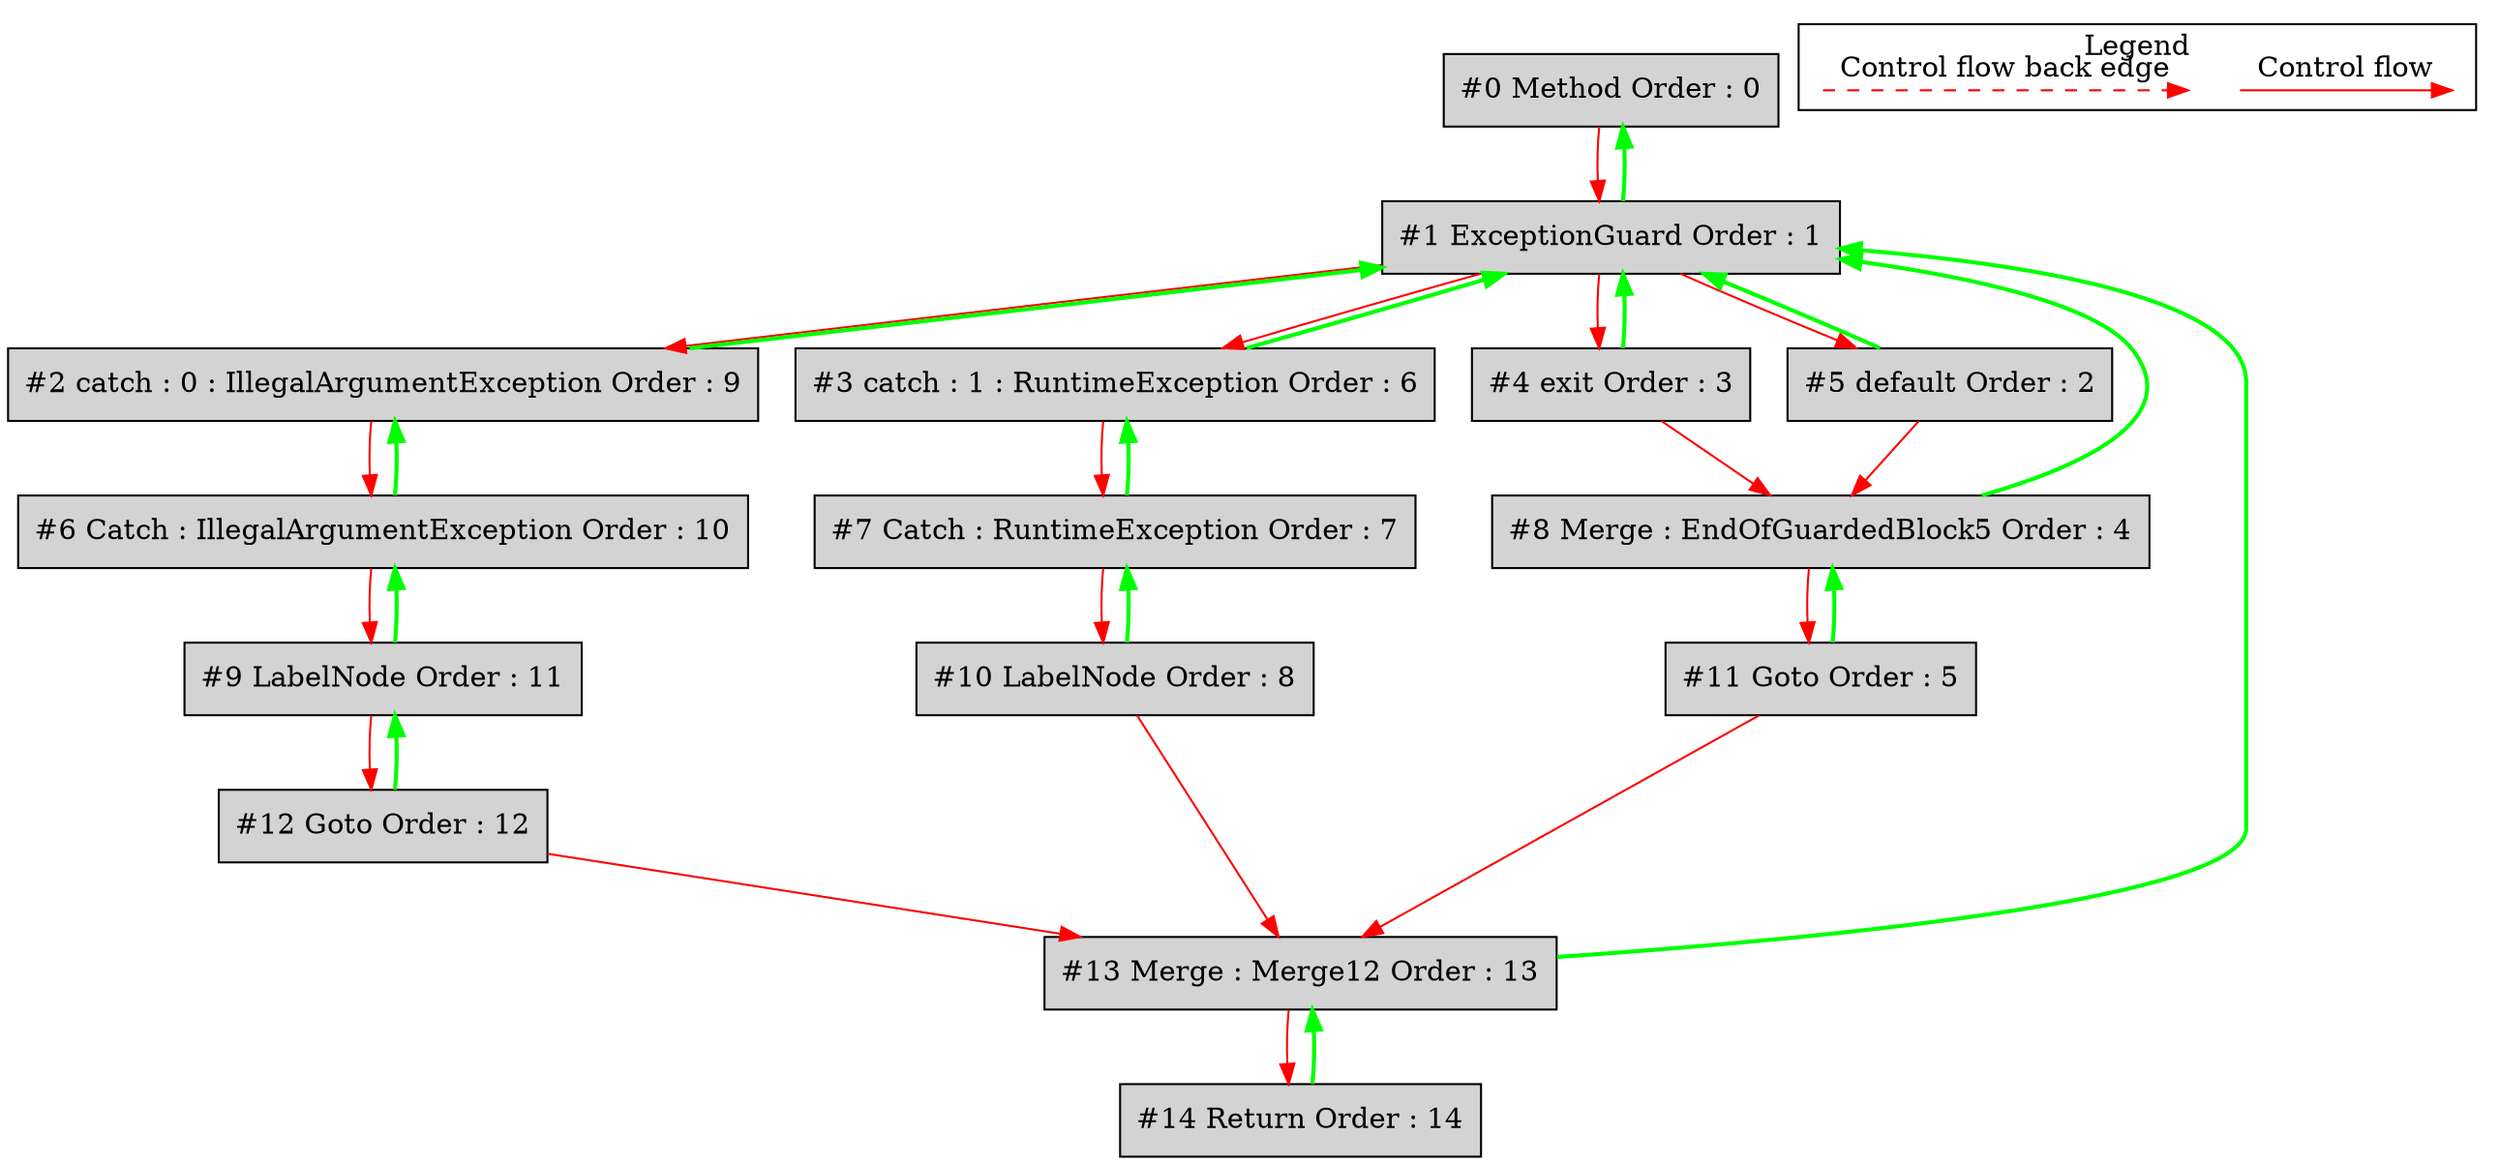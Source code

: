 digraph debugoutput {
 ordering="in";
 node0[label="#0 Method Order : 0",shape=box, fillcolor=lightgrey, style=filled];
 node1[label="#1 ExceptionGuard Order : 1",shape=box, fillcolor=lightgrey, style=filled];
 node1 -> node0[dir="forward" color="green" penwidth="2"];
 node0 -> node1[labeldistance=2, color=red, fontcolor=red];
 node2[label="#2 catch : 0 : IllegalArgumentException Order : 9",shape=box, fillcolor=lightgrey, style=filled];
 node2 -> node1[dir="forward" color="green" penwidth="2"];
 node1 -> node2[labeldistance=2, color=red, fontcolor=red];
 node3[label="#3 catch : 1 : RuntimeException Order : 6",shape=box, fillcolor=lightgrey, style=filled];
 node3 -> node1[dir="forward" color="green" penwidth="2"];
 node1 -> node3[labeldistance=2, color=red, fontcolor=red];
 node4[label="#4 exit Order : 3",shape=box, fillcolor=lightgrey, style=filled];
 node4 -> node1[dir="forward" color="green" penwidth="2"];
 node1 -> node4[labeldistance=2, color=red, fontcolor=red];
 node5[label="#5 default Order : 2",shape=box, fillcolor=lightgrey, style=filled];
 node5 -> node1[dir="forward" color="green" penwidth="2"];
 node1 -> node5[labeldistance=2, color=red, fontcolor=red];
 node6[label="#6 Catch : IllegalArgumentException Order : 10",shape=box, fillcolor=lightgrey, style=filled];
 node6 -> node2[dir="forward" color="green" penwidth="2"];
 node2 -> node6[labeldistance=2, color=red, fontcolor=red];
 node7[label="#7 Catch : RuntimeException Order : 7",shape=box, fillcolor=lightgrey, style=filled];
 node7 -> node3[dir="forward" color="green" penwidth="2"];
 node3 -> node7[labeldistance=2, color=red, fontcolor=red];
 node8[label="#8 Merge : EndOfGuardedBlock5 Order : 4",shape=box, fillcolor=lightgrey, style=filled];
 node8 -> node1[dir="forward" color="green" penwidth="2"];
 node5 -> node8[labeldistance=2, color=red, fontcolor=red];
 node4 -> node8[labeldistance=2, color=red, fontcolor=red];
 node9[label="#9 LabelNode Order : 11",shape=box, fillcolor=lightgrey, style=filled];
 node9 -> node6[dir="forward" color="green" penwidth="2"];
 node6 -> node9[labeldistance=2, color=red, fontcolor=red];
 node10[label="#10 LabelNode Order : 8",shape=box, fillcolor=lightgrey, style=filled];
 node10 -> node7[dir="forward" color="green" penwidth="2"];
 node7 -> node10[labeldistance=2, color=red, fontcolor=red];
 node11[label="#11 Goto Order : 5",shape=box, fillcolor=lightgrey, style=filled];
 node11 -> node8[dir="forward" color="green" penwidth="2"];
 node8 -> node11[labeldistance=2, color=red, fontcolor=red];
 node12[label="#12 Goto Order : 12",shape=box, fillcolor=lightgrey, style=filled];
 node12 -> node9[dir="forward" color="green" penwidth="2"];
 node9 -> node12[labeldistance=2, color=red, fontcolor=red];
 node13[label="#13 Merge : Merge12 Order : 13",shape=box, fillcolor=lightgrey, style=filled];
 node13 -> node1[dir="forward" color="green" penwidth="2"];
 node11 -> node13[labeldistance=2, color=red, fontcolor=red];
 node12 -> node13[labeldistance=2, color=red, fontcolor=red];
 node10 -> node13[labeldistance=2, color=red, fontcolor=red];
 node14[label="#14 Return Order : 14",shape=box, fillcolor=lightgrey, style=filled];
 node14 -> node13[dir="forward" color="green" penwidth="2"];
 node13 -> node14[labeldistance=2, color=red, fontcolor=red];
 subgraph cluster_000 {
  label = "Legend";
  node [shape=point]
  {
   rank=same;
   c0 [style = invis];
   c1 [style = invis];
   c2 [style = invis];
   c3 [style = invis];
  }
  c0 -> c1 [label="Control flow", style=solid, color=red]
  c2 -> c3 [label="Control flow back edge", style=dashed, color=red]
 }

}
